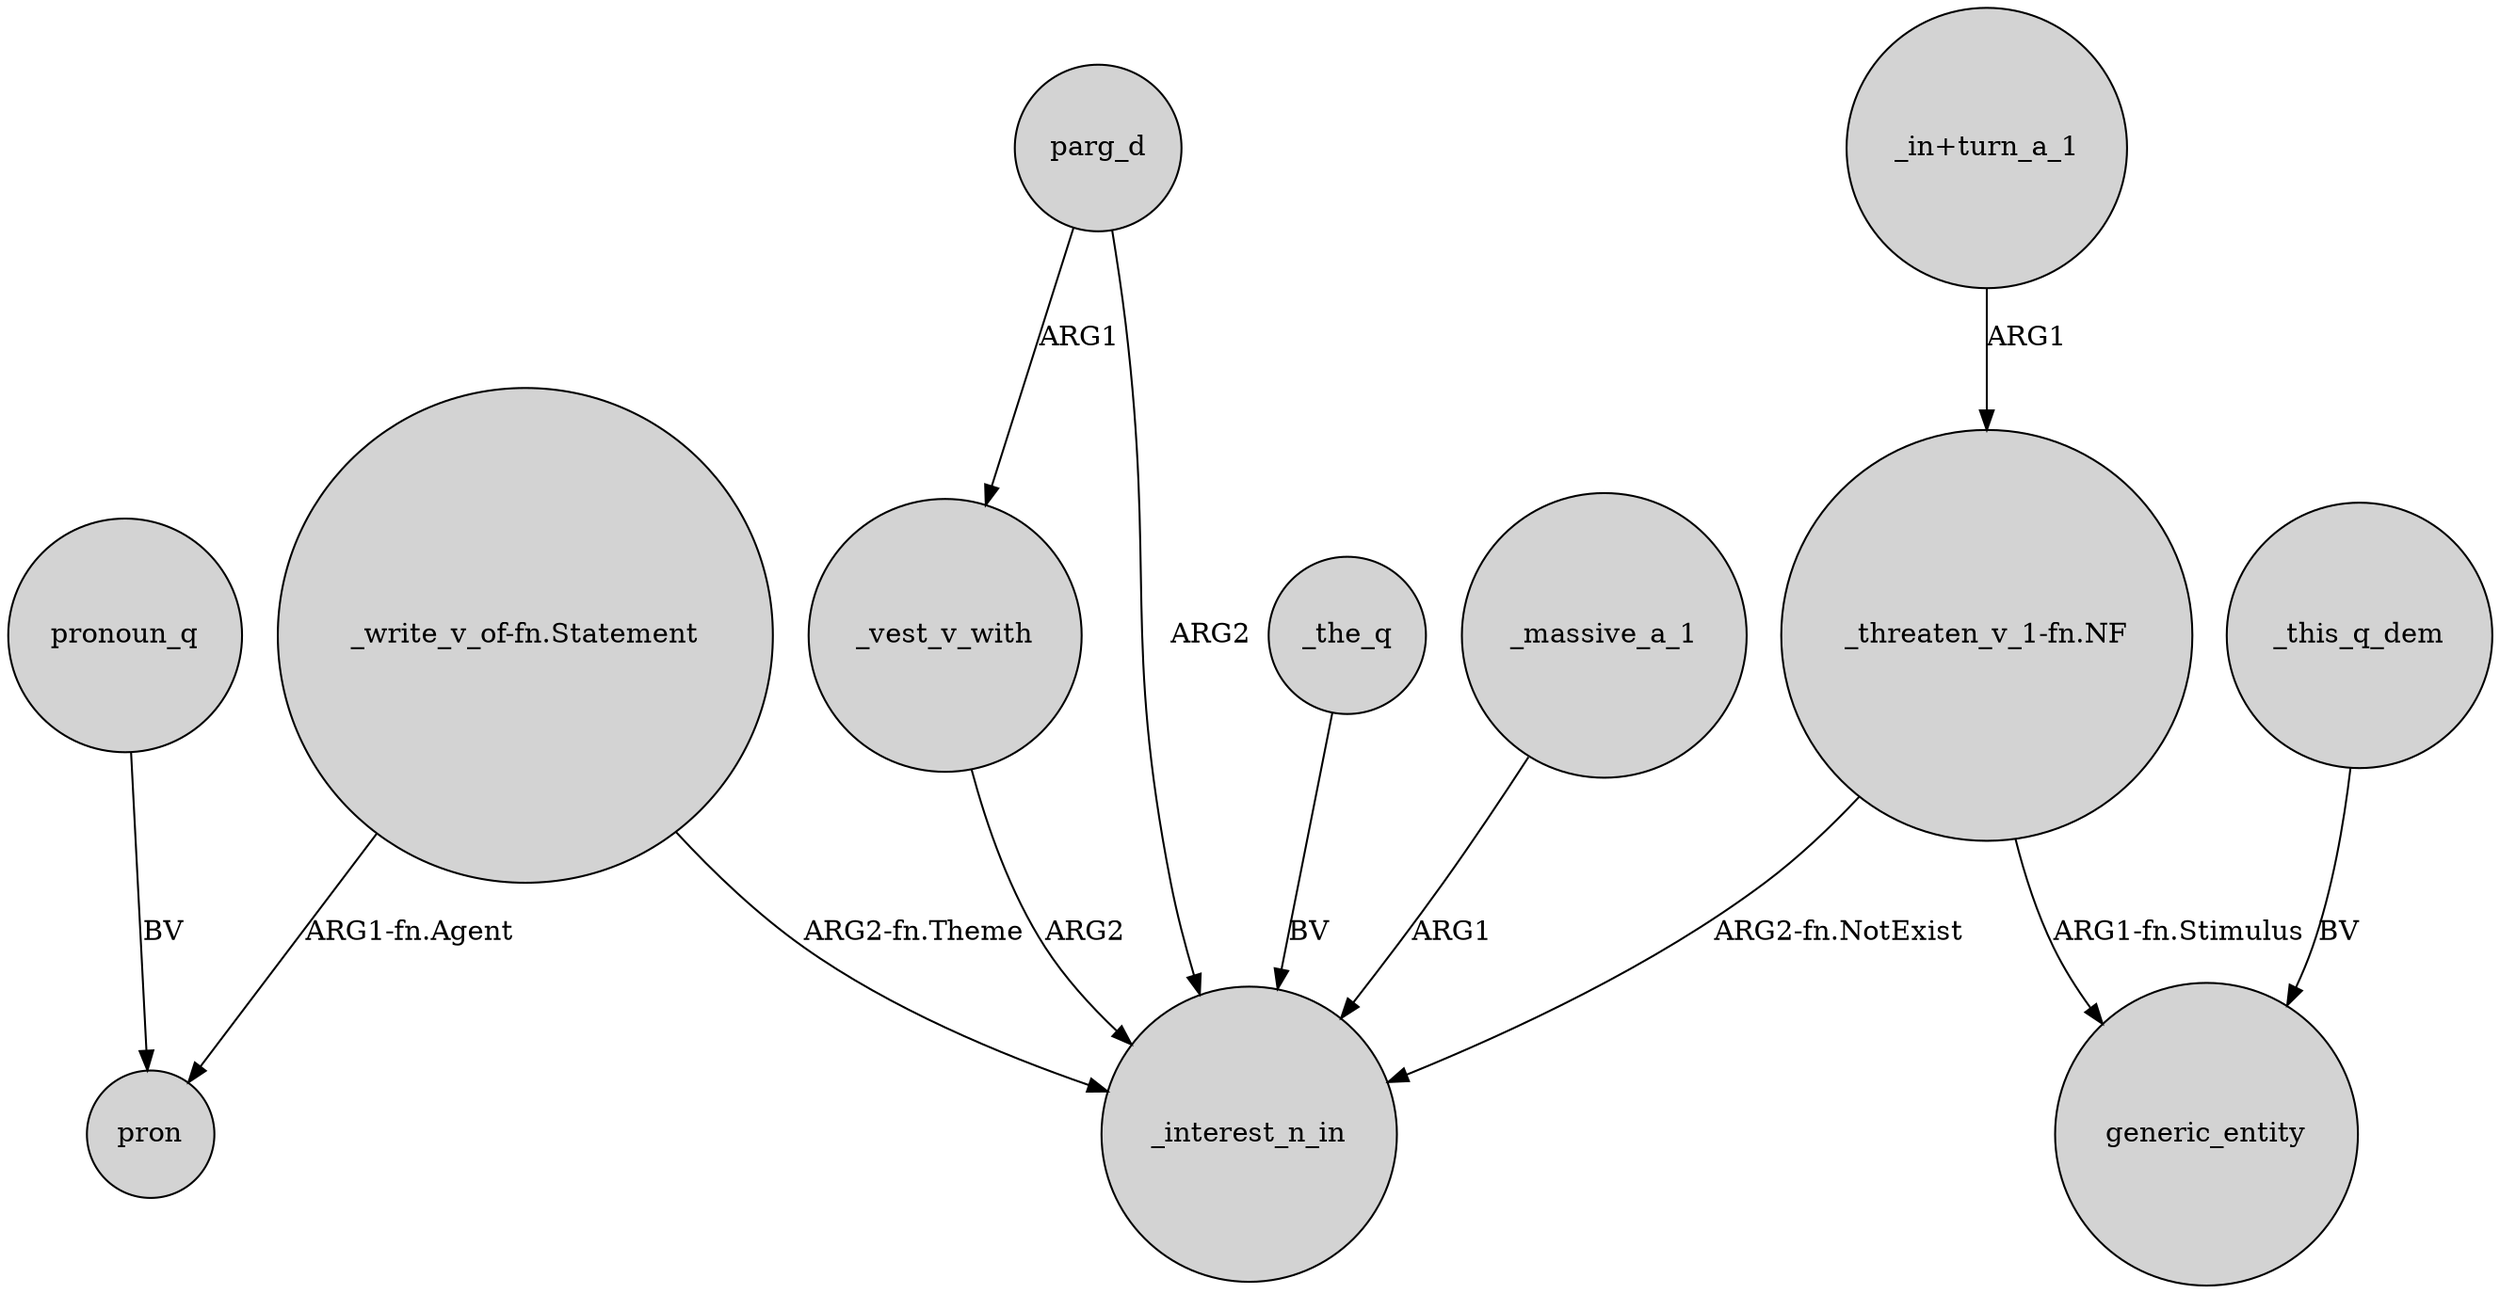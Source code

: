 digraph {
	node [shape=circle style=filled]
	"_write_v_of-fn.Statement" -> _interest_n_in [label="ARG2-fn.Theme"]
	"_threaten_v_1-fn.NF" -> _interest_n_in [label="ARG2-fn.NotExist"]
	_this_q_dem -> generic_entity [label=BV]
	_massive_a_1 -> _interest_n_in [label=ARG1]
	parg_d -> _interest_n_in [label=ARG2]
	"_in+turn_a_1" -> "_threaten_v_1-fn.NF" [label=ARG1]
	parg_d -> _vest_v_with [label=ARG1]
	"_write_v_of-fn.Statement" -> pron [label="ARG1-fn.Agent"]
	_the_q -> _interest_n_in [label=BV]
	_vest_v_with -> _interest_n_in [label=ARG2]
	"_threaten_v_1-fn.NF" -> generic_entity [label="ARG1-fn.Stimulus"]
	pronoun_q -> pron [label=BV]
}
